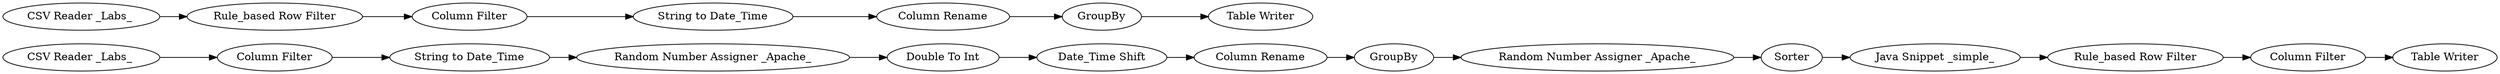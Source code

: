 digraph {
	1 [label="CSV Reader _Labs_ "]
	2 [label="CSV Reader _Labs_ "]
	3 [label="Column Filter"]
	4 [label="String to Date_Time"]
	6 [label="Random Number Assigner _Apache_"]
	7 [label="Double To Int"]
	9 [label="Rule_based Row Filter"]
	10 [label="Date_Time Shift"]
	11 [label="Column Rename"]
	12 [label=GroupBy]
	13 [label="Column Filter"]
	14 [label="Column Rename"]
	15 [label="String to Date_Time"]
	16 [label=GroupBy]
	19 [label="Random Number Assigner _Apache_"]
	20 [label=Sorter]
	21 [label="Java Snippet _simple_"]
	22 [label="Rule_based Row Filter"]
	23 [label="Column Filter"]
	24 [label="Table Writer"]
	25 [label="Table Writer"]
	1 -> 3
	2 -> 9
	3 -> 4
	4 -> 6
	6 -> 7
	7 -> 10
	9 -> 13
	10 -> 11
	11 -> 12
	12 -> 19
	13 -> 15
	14 -> 16
	15 -> 14
	16 -> 24
	19 -> 20
	20 -> 21
	21 -> 22
	22 -> 23
	23 -> 25
	rankdir=LR
}
